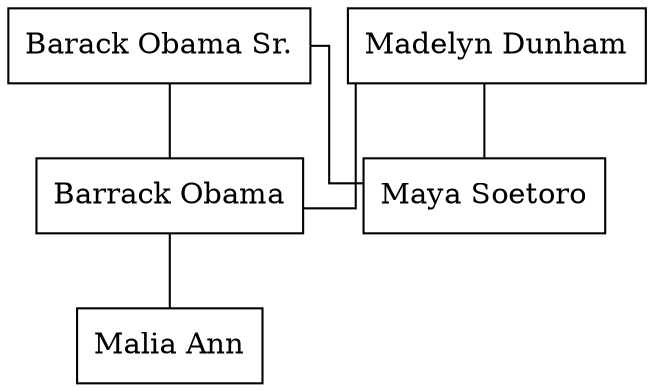 
digraph
{
splines = ortho;
BarrackObama185242820919437696817982698244822446587 [shape=box, label = "Barrack Obama", color = black];
BarackObamaSr328582128750649801788122687309991595235 [shape=box, label = "Barack Obama Sr.", color = black];
MayaSoetoro302398333111999541494532860496408940378 [shape=box, label = "Maya Soetoro", color = black];
MadelynDunham163662805704089958918077819895618785302 [shape=box, label = "Madelyn Dunham", color = black];
MaliaAnn303439682565647179326011096185045921656 [shape=box, label = "Malia Ann", color = black];

MadelynDunham163662805704089958918077819895618785302 -> BarrackObama185242820919437696817982698244822446587 [dir=none];
BarackObamaSr328582128750649801788122687309991595235 -> BarrackObama185242820919437696817982698244822446587 [dir=none];
BarrackObama185242820919437696817982698244822446587 -> MaliaAnn303439682565647179326011096185045921656 [dir=none];
MadelynDunham163662805704089958918077819895618785302 -> MayaSoetoro302398333111999541494532860496408940378 [dir=none];
BarackObamaSr328582128750649801788122687309991595235 -> MayaSoetoro302398333111999541494532860496408940378 [dir=none];
}